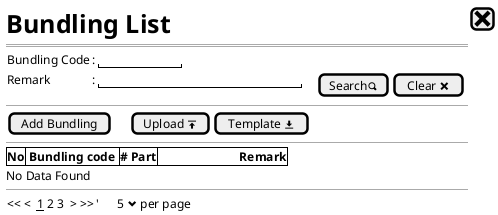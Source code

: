 @startsalt
{
  <size:25><b>Bundling List|[<size:25><&x>]|*
  ==
  {
    Bundling Code |:|"          "|*
    Remark        |:|"                         "|.|.{|[Search<&magnifying-glass>] |*| [Clear <&x>]}
  }
  --
  {
    |[Add Bundling] |.|.|.|[Upload <&data-transfer-upload>]| [Template <&data-transfer-download>]|* 
  }
--
  {#
    |<b>No| <b>Bundling code |<b># Part|                          <b>Remark |*
  }
  No Data Found
  --
  {
  << <  __1__ 2 3  > >>  |'      5 <&chevron-bottom> per page |*
  }  
}
@endsalt
